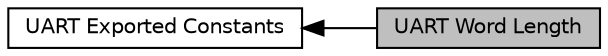 digraph "UART Word Length"
{
  edge [fontname="Helvetica",fontsize="10",labelfontname="Helvetica",labelfontsize="10"];
  node [fontname="Helvetica",fontsize="10",shape=box];
  rankdir=LR;
  Node1 [label="UART Word Length",height=0.2,width=0.4,color="black", fillcolor="grey75", style="filled", fontcolor="black",tooltip=" "];
  Node2 [label="UART Exported Constants",height=0.2,width=0.4,color="black", fillcolor="white", style="filled",URL="$group___u_a_r_t___exported___constants.html",tooltip=" "];
  Node2->Node1 [shape=plaintext, dir="back", style="solid"];
}
